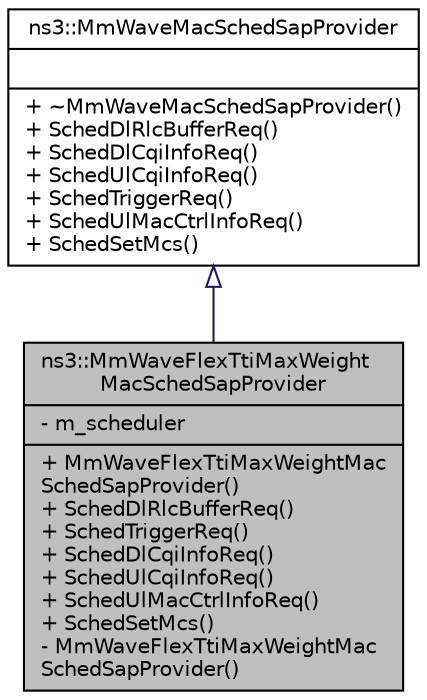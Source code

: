 digraph "ns3::MmWaveFlexTtiMaxWeightMacSchedSapProvider"
{
  edge [fontname="Helvetica",fontsize="10",labelfontname="Helvetica",labelfontsize="10"];
  node [fontname="Helvetica",fontsize="10",shape=record];
  Node1 [label="{ns3::MmWaveFlexTtiMaxWeight\lMacSchedSapProvider\n|- m_scheduler\l|+ MmWaveFlexTtiMaxWeightMac\lSchedSapProvider()\l+ SchedDlRlcBufferReq()\l+ SchedTriggerReq()\l+ SchedDlCqiInfoReq()\l+ SchedUlCqiInfoReq()\l+ SchedUlMacCtrlInfoReq()\l+ SchedSetMcs()\l- MmWaveFlexTtiMaxWeightMac\lSchedSapProvider()\l}",height=0.2,width=0.4,color="black", fillcolor="grey75", style="filled", fontcolor="black"];
  Node2 -> Node1 [dir="back",color="midnightblue",fontsize="10",style="solid",arrowtail="onormal"];
  Node2 [label="{ns3::MmWaveMacSchedSapProvider\n||+ ~MmWaveMacSchedSapProvider()\l+ SchedDlRlcBufferReq()\l+ SchedDlCqiInfoReq()\l+ SchedUlCqiInfoReq()\l+ SchedTriggerReq()\l+ SchedUlMacCtrlInfoReq()\l+ SchedSetMcs()\l}",height=0.2,width=0.4,color="black", fillcolor="white", style="filled",URL="$da/d7d/classns3_1_1MmWaveMacSchedSapProvider.html"];
}
